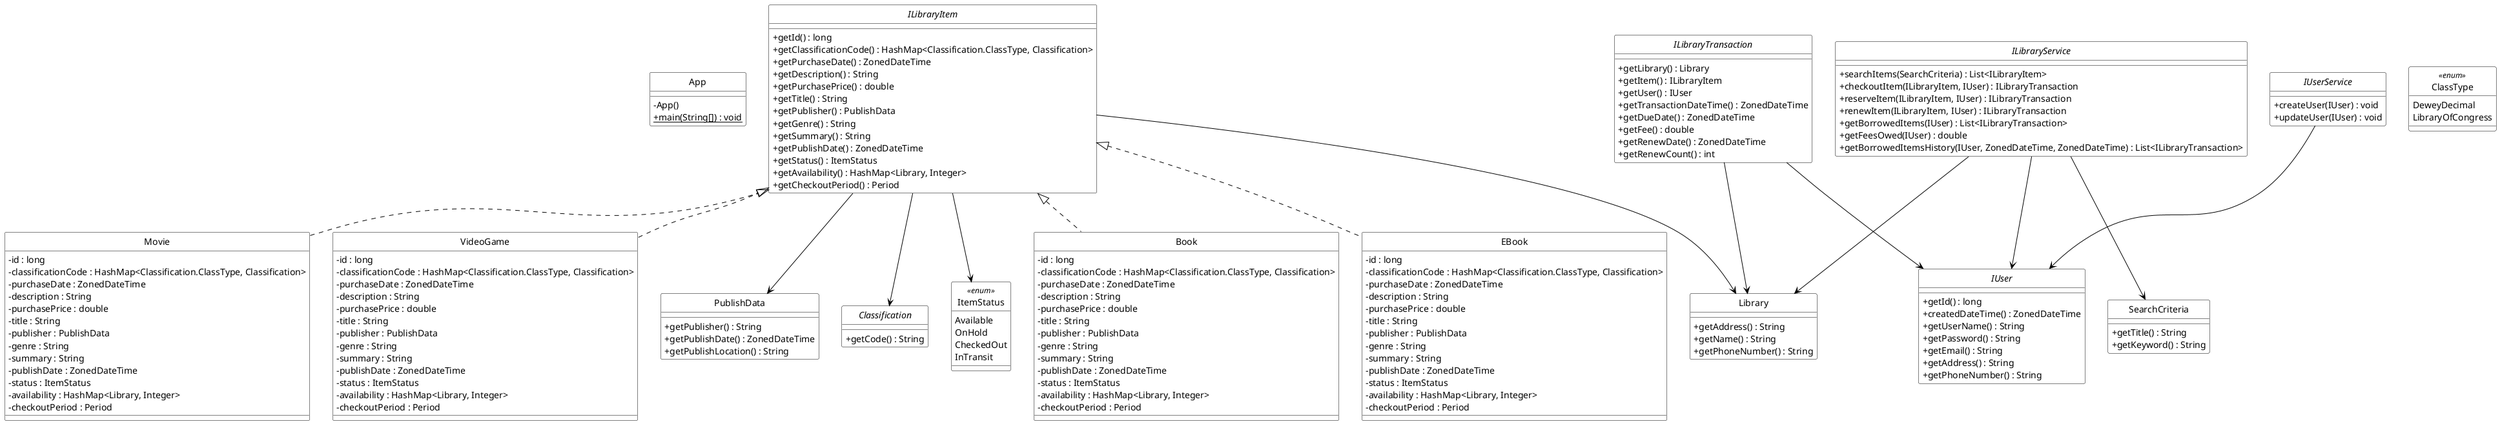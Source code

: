'**************************************************************************************************
'
' Filename: LibraryManager.plantuml
' Author: srichs
' Date Created: 28 Oct 2020
' Purpose: Creates a UML Class Diagram for LibraryManager using PlantUML.
' 
'**************************************************************************************************


@startuml LibraryManager

'--------------------------------------- skinparam settings ---------------------------------------
skinparam class {
    BackgroundColor White
    ArrowColor Black
    BorderColor Black
    FontSize 16
    AttributeIconSize 0
    AttributeFontSize 14
    'HeaderBackgroundColor LightGrey
}
skinparam shadowing false
hide circle
'skinparam handwritten true
'------------------------------------- end skinparam settings -------------------------------------


'-------------------------------------------- classes --------------------------------------------
class App {
    -App()
    +{static}main(String[]) : void
}

interface ILibraryItem {
    +getId() : long
    +getClassificationCode() : HashMap<Classification.ClassType, Classification>
    +getPurchaseDate() : ZonedDateTime
    +getDescription() : String
    +getPurchasePrice() : double
    +getTitle() : String
    +getPublisher() : PublishData
    +getGenre() : String
    +getSummary() : String
    +getPublishDate() : ZonedDateTime
    +getStatus() : ItemStatus
    +getAvailability() : HashMap<Library, Integer>
    +getCheckoutPeriod() : Period
}

class Book implements ILibraryItem {
    -id : long
    -classificationCode : HashMap<Classification.ClassType, Classification>
    -purchaseDate : ZonedDateTime
    -description : String
    -purchasePrice : double
    -title : String
    -publisher : PublishData
    -genre : String
    -summary : String
    -publishDate : ZonedDateTime
    -status : ItemStatus
    -availability : HashMap<Library, Integer>
    -checkoutPeriod : Period
}

class EBook implements ILibraryItem {
    -id : long
    -classificationCode : HashMap<Classification.ClassType, Classification>
    -purchaseDate : ZonedDateTime
    -description : String
    -purchasePrice : double
    -title : String
    -publisher : PublishData
    -genre : String
    -summary : String
    -publishDate : ZonedDateTime
    -status : ItemStatus
    -availability : HashMap<Library, Integer>
    -checkoutPeriod : Period
}

class Movie implements ILibraryItem {
    -id : long
    -classificationCode : HashMap<Classification.ClassType, Classification>
    -purchaseDate : ZonedDateTime
    -description : String
    -purchasePrice : double
    -title : String
    -publisher : PublishData
    -genre : String
    -summary : String
    -publishDate : ZonedDateTime
    -status : ItemStatus
    -availability : HashMap<Library, Integer>
    -checkoutPeriod : Period
}

class VideoGame implements ILibraryItem {
    -id : long
    -classificationCode : HashMap<Classification.ClassType, Classification>
    -purchaseDate : ZonedDateTime
    -description : String
    -purchasePrice : double
    -title : String
    -publisher : PublishData
    -genre : String
    -summary : String
    -publishDate : ZonedDateTime
    -status : ItemStatus
    -availability : HashMap<Library, Integer>
    -checkoutPeriod : Period
}

class Library {
    +getAddress() : String
    +getName() : String
    +getPhoneNumber() : String
}

class PublishData {
    +getPublisher() : String
    +getPublishDate() : ZonedDateTime
    +getPublishLocation() : String
}

class SearchCriteria {
    +getTitle() : String
    +getKeyword() : String
}

interface Classification {
    +getCode() : String
}

interface ILibraryService {
    +searchItems(SearchCriteria) : List<ILibraryItem>
    +checkoutItem(ILibraryItem, IUser) : ILibraryTransaction
    +reserveItem(ILibraryItem, IUser) : ILibraryTransaction
    +renewItem(ILibraryItem, IUser) : ILibraryTransaction
    +getBorrowedItems(IUser) : List<ILibraryTransaction>
    +getFeesOwed(IUser) : double
    +getBorrowedItemsHistory(IUser, ZonedDateTime, ZonedDateTime) : List<ILibraryTransaction>
}

interface ILibraryTransaction {
    +getLibrary() : Library
    +getItem() : ILibraryItem
    +getUser() : IUser
    +getTransactionDateTime() : ZonedDateTime
    +getDueDate() : ZonedDateTime
    +getFee() : double
    +getRenewDate() : ZonedDateTime
    +getRenewCount() : int
}

interface IUser {
    +getId() : long
    +createdDateTime() : ZonedDateTime
    +getUserName() : String
    +getPassword() : String
    +getEmail() : String
    +getAddress() : String
    +getPhoneNumber() : String
}

interface IUserService {
    +createUser(IUser) : void
    +updateUser(IUser) : void
}

class ClassType <<enum>> {
    DeweyDecimal
    LibraryOfCongress
}

class ItemStatus <<enum>> {
    Available
    OnHold
    CheckedOut
    InTransit
}

'------------------------------------------ end classes ------------------------------------------


'------------------------------------------ connections ------------------------------------------
ILibraryItem --> ItemStatus
ILibraryItem --> Classification
ILibraryItem --> PublishData
ILibraryItem --> Library
ILibraryTransaction --> Library
ILibraryTransaction --> IUser
ILibraryService --> SearchCriteria
ILibraryService --> Library
ILibraryService --> IUser
IUserService --> IUser
'---------------------------------------- end connections ----------------------------------------

@enduml